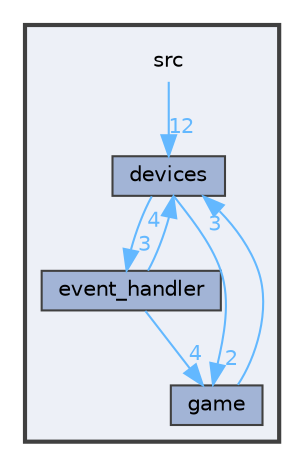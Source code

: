 digraph "C:/Users/João Costa/Desktop/FEUP/MINIX-LCOM/shared/g1/proj/src"
{
 // LATEX_PDF_SIZE
  bgcolor="transparent";
  edge [fontname=Helvetica,fontsize=10,labelfontname=Helvetica,labelfontsize=10];
  node [fontname=Helvetica,fontsize=10,shape=box,height=0.2,width=0.4];
  compound=true
  subgraph clusterdir_68267d1309a1af8e8297ef4c3efbcdba {
    graph [ bgcolor="#edf0f7", pencolor="grey25", label="", fontname=Helvetica,fontsize=10 style="filled,bold", URL="dir_68267d1309a1af8e8297ef4c3efbcdba.html",tooltip=""]
    dir_68267d1309a1af8e8297ef4c3efbcdba [shape=plaintext, label="src"];
  dir_6fac9273c1f4413d2ee63ba6cd0b0eb2 [label="devices", fillcolor="#a2b4d6", color="grey25", style="filled", URL="dir_6fac9273c1f4413d2ee63ba6cd0b0eb2.html",tooltip=""];
  dir_d1b2a15f0e109e367e549842255a279a [label="event_handler", fillcolor="#a2b4d6", color="grey25", style="filled", URL="dir_d1b2a15f0e109e367e549842255a279a.html",tooltip=""];
  dir_1699be727a800b1d059c6f7f2b91d2ee [label="game", fillcolor="#a2b4d6", color="grey25", style="filled", URL="dir_1699be727a800b1d059c6f7f2b91d2ee.html",tooltip=""];
  }
  dir_68267d1309a1af8e8297ef4c3efbcdba->dir_6fac9273c1f4413d2ee63ba6cd0b0eb2 [headlabel="12", labeldistance=1.5 headhref="dir_000007_000000.html" color="steelblue1" fontcolor="steelblue1"];
  dir_6fac9273c1f4413d2ee63ba6cd0b0eb2->dir_1699be727a800b1d059c6f7f2b91d2ee [headlabel="2", labeldistance=1.5 headhref="dir_000000_000002.html" color="steelblue1" fontcolor="steelblue1"];
  dir_6fac9273c1f4413d2ee63ba6cd0b0eb2->dir_d1b2a15f0e109e367e549842255a279a [headlabel="3", labeldistance=1.5 headhref="dir_000000_000001.html" color="steelblue1" fontcolor="steelblue1"];
  dir_d1b2a15f0e109e367e549842255a279a->dir_1699be727a800b1d059c6f7f2b91d2ee [headlabel="4", labeldistance=1.5 headhref="dir_000001_000002.html" color="steelblue1" fontcolor="steelblue1"];
  dir_d1b2a15f0e109e367e549842255a279a->dir_6fac9273c1f4413d2ee63ba6cd0b0eb2 [headlabel="4", labeldistance=1.5 headhref="dir_000001_000000.html" color="steelblue1" fontcolor="steelblue1"];
  dir_1699be727a800b1d059c6f7f2b91d2ee->dir_6fac9273c1f4413d2ee63ba6cd0b0eb2 [headlabel="3", labeldistance=1.5 headhref="dir_000002_000000.html" color="steelblue1" fontcolor="steelblue1"];
}
